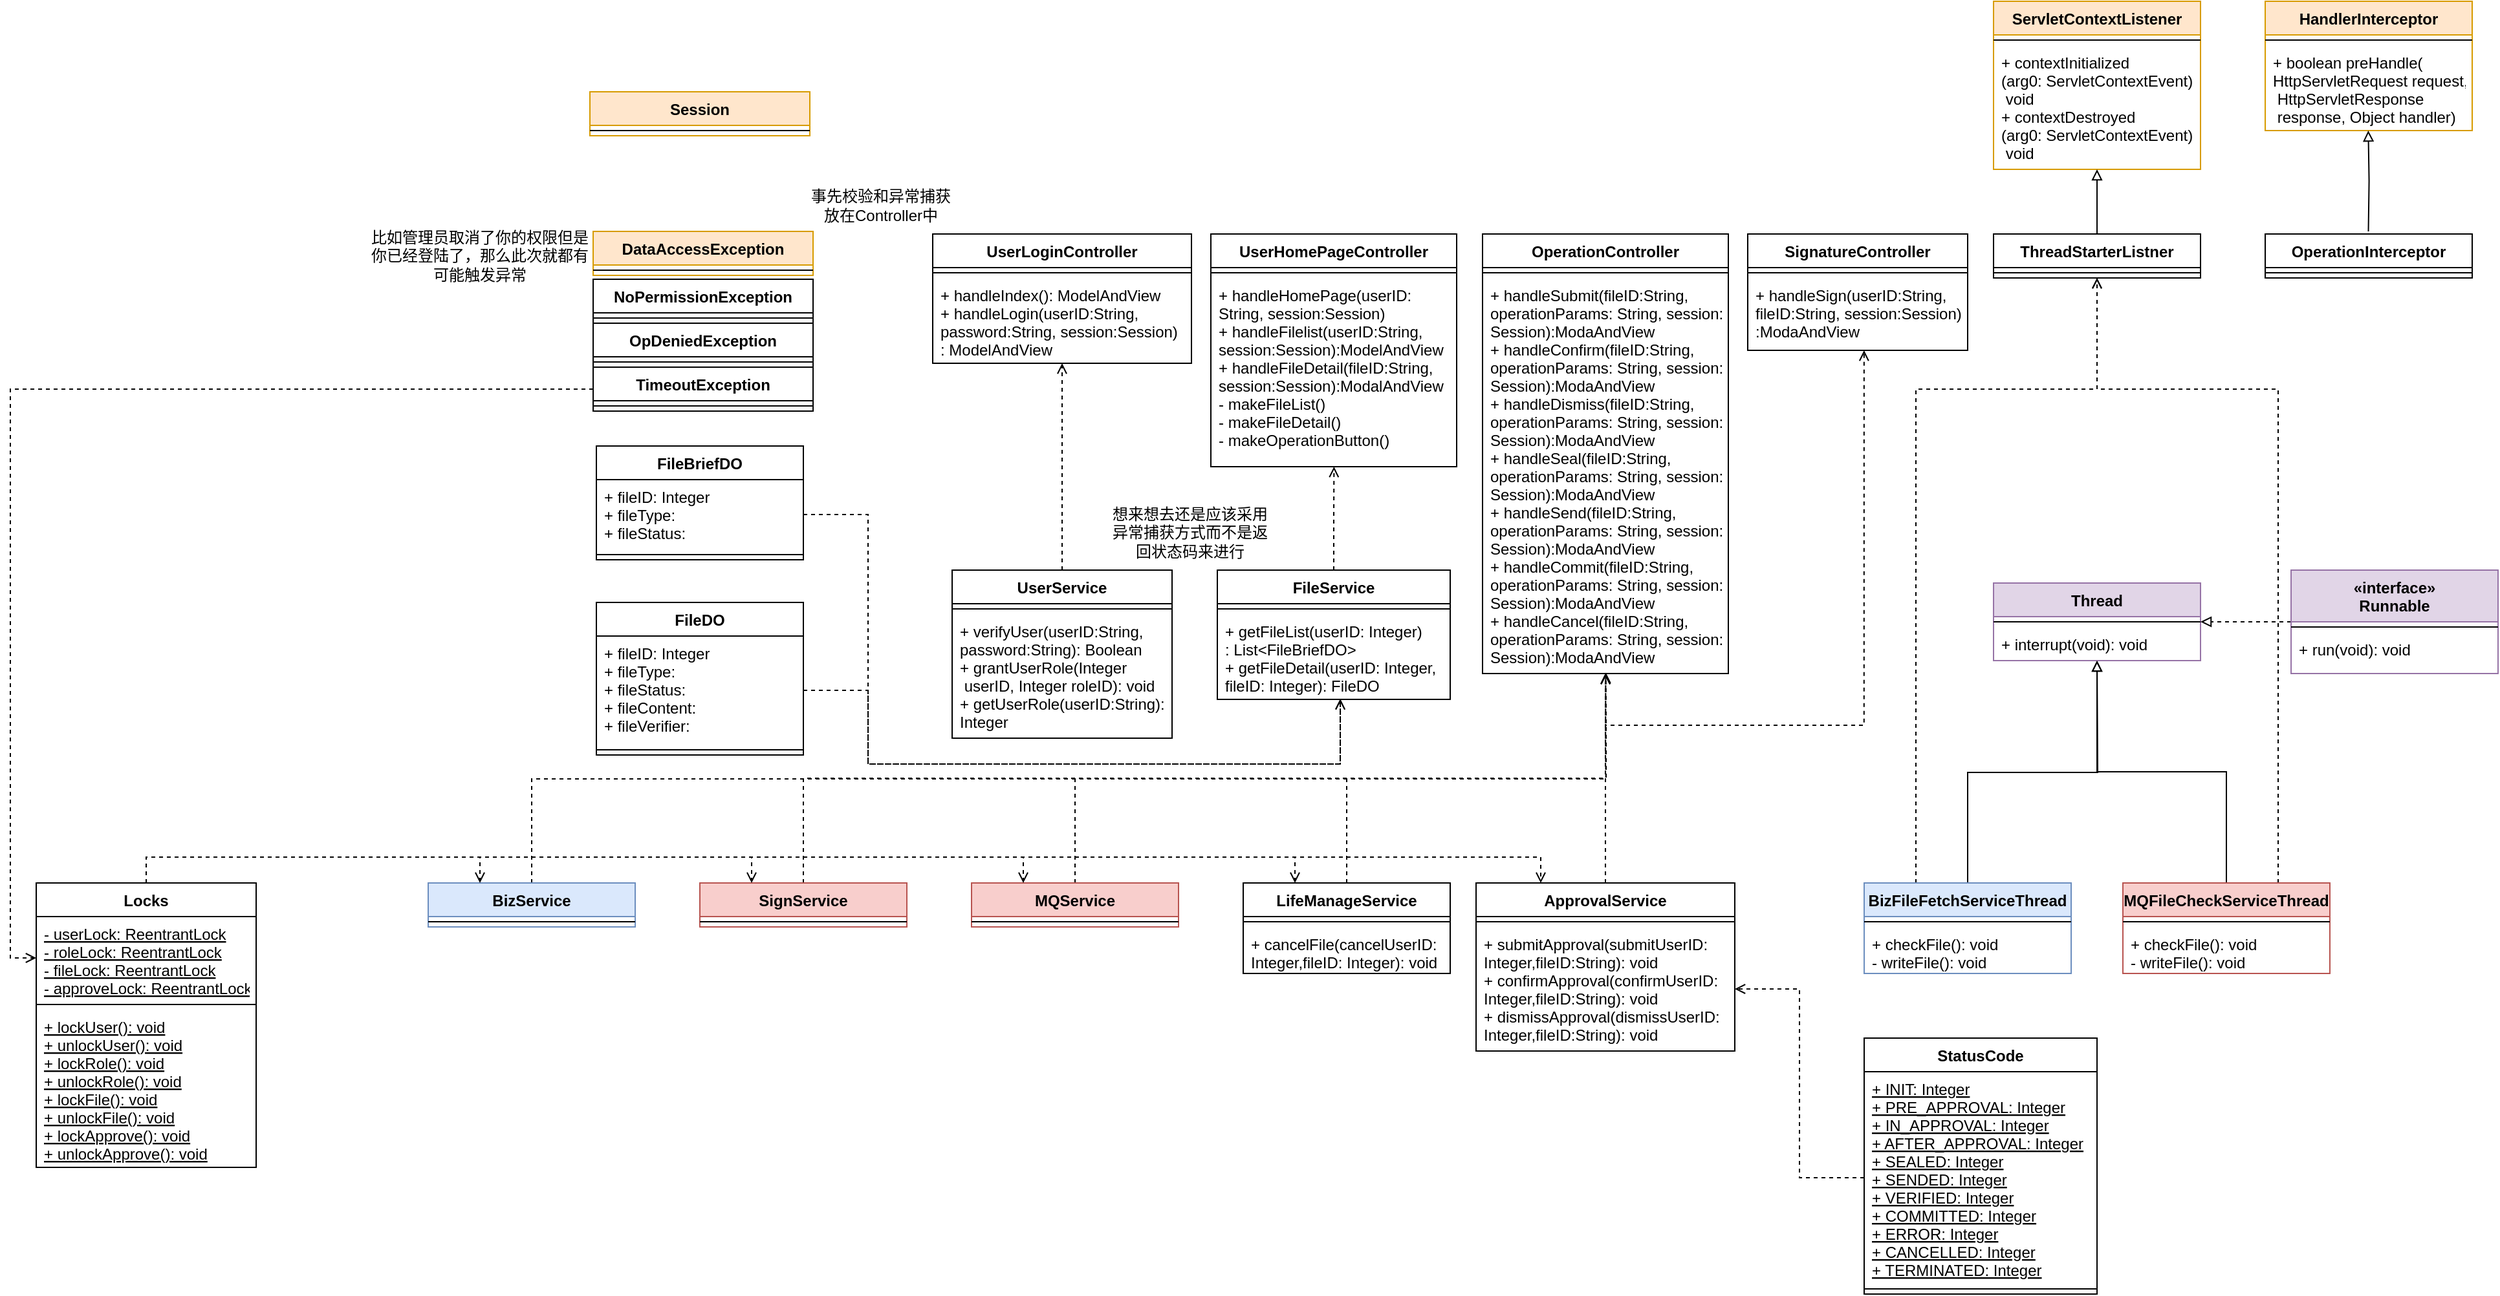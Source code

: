 <mxfile version="13.9.6" type="device"><diagram id="C5RBs43oDa-KdzZeNtuy" name="Page-1"><mxGraphModel dx="1865" dy="1717" grid="1" gridSize="10" guides="1" tooltips="1" connect="1" arrows="1" fold="1" page="1" pageScale="1" pageWidth="827" pageHeight="1169" math="0" shadow="0"><root><mxCell id="WIyWlLk6GJQsqaUBKTNV-0"/><mxCell id="WIyWlLk6GJQsqaUBKTNV-1" parent="WIyWlLk6GJQsqaUBKTNV-0"/><mxCell id="53fjKnER0aYm3uYEkpKi-0" value="UserLoginController" style="swimlane;fontStyle=1;align=center;verticalAlign=top;childLayout=stackLayout;horizontal=1;startSize=26;horizontalStack=0;resizeParent=1;resizeParentMax=0;resizeLast=0;collapsible=1;marginBottom=0;" parent="WIyWlLk6GJQsqaUBKTNV-1" vertex="1"><mxGeometry x="280" y="170" width="200" height="100" as="geometry"/></mxCell><mxCell id="53fjKnER0aYm3uYEkpKi-2" value="" style="line;strokeWidth=1;fillColor=none;align=left;verticalAlign=middle;spacingTop=-1;spacingLeft=3;spacingRight=3;rotatable=0;labelPosition=right;points=[];portConstraint=eastwest;" parent="53fjKnER0aYm3uYEkpKi-0" vertex="1"><mxGeometry y="26" width="200" height="8" as="geometry"/></mxCell><mxCell id="53fjKnER0aYm3uYEkpKi-3" value="+ handleIndex(): ModelAndView&#10;+ handleLogin(userID:String,&#10;password:String, session:Session)&#10;: ModelAndView" style="text;strokeColor=none;fillColor=none;align=left;verticalAlign=top;spacingLeft=4;spacingRight=4;overflow=hidden;rotatable=0;points=[[0,0.5],[1,0.5]];portConstraint=eastwest;" parent="53fjKnER0aYm3uYEkpKi-0" vertex="1"><mxGeometry y="34" width="200" height="66" as="geometry"/></mxCell><mxCell id="53fjKnER0aYm3uYEkpKi-4" value="UserHomePageController" style="swimlane;fontStyle=1;align=center;verticalAlign=top;childLayout=stackLayout;horizontal=1;startSize=26;horizontalStack=0;resizeParent=1;resizeParentMax=0;resizeLast=0;collapsible=1;marginBottom=0;" parent="WIyWlLk6GJQsqaUBKTNV-1" vertex="1"><mxGeometry x="495" y="170" width="190" height="180" as="geometry"/></mxCell><mxCell id="53fjKnER0aYm3uYEkpKi-5" value="" style="line;strokeWidth=1;fillColor=none;align=left;verticalAlign=middle;spacingTop=-1;spacingLeft=3;spacingRight=3;rotatable=0;labelPosition=right;points=[];portConstraint=eastwest;" parent="53fjKnER0aYm3uYEkpKi-4" vertex="1"><mxGeometry y="26" width="190" height="8" as="geometry"/></mxCell><mxCell id="53fjKnER0aYm3uYEkpKi-6" value="+ handleHomePage(userID:&#10;String, session:Session)&#10;+ handleFilelist(userID:String,&#10;session:Session):ModelAndView&#10;+ handleFileDetail(fileID:String,&#10;session:Session):ModalAndView&#10;- makeFileList()&#10;- makeFileDetail()&#10;- makeOperationButton()" style="text;strokeColor=none;fillColor=none;align=left;verticalAlign=top;spacingLeft=4;spacingRight=4;overflow=hidden;rotatable=0;points=[[0,0.5],[1,0.5]];portConstraint=eastwest;" parent="53fjKnER0aYm3uYEkpKi-4" vertex="1"><mxGeometry y="34" width="190" height="146" as="geometry"/></mxCell><mxCell id="53fjKnER0aYm3uYEkpKi-10" value="OperationController" style="swimlane;fontStyle=1;align=center;verticalAlign=top;childLayout=stackLayout;horizontal=1;startSize=26;horizontalStack=0;resizeParent=1;resizeParentMax=0;resizeLast=0;collapsible=1;marginBottom=0;" parent="WIyWlLk6GJQsqaUBKTNV-1" vertex="1"><mxGeometry x="705" y="170" width="190" height="340" as="geometry"/></mxCell><mxCell id="53fjKnER0aYm3uYEkpKi-11" value="" style="line;strokeWidth=1;fillColor=none;align=left;verticalAlign=middle;spacingTop=-1;spacingLeft=3;spacingRight=3;rotatable=0;labelPosition=right;points=[];portConstraint=eastwest;" parent="53fjKnER0aYm3uYEkpKi-10" vertex="1"><mxGeometry y="26" width="190" height="8" as="geometry"/></mxCell><mxCell id="53fjKnER0aYm3uYEkpKi-12" value="+ handleSubmit(fileID:String,&#10;operationParams: String, session:&#10;Session):ModaAndView&#10;+ handleConfirm(fileID:String,&#10;operationParams: String, session:&#10;Session):ModaAndView&#10;+ handleDismiss(fileID:String,&#10;operationParams: String, session:&#10;Session):ModaAndView&#10;+ handleSeal(fileID:String,&#10;operationParams: String, session:&#10;Session):ModaAndView&#10;+ handleSend(fileID:String,&#10;operationParams: String, session:&#10;Session):ModaAndView&#10;+ handleCommit(fileID:String,&#10;operationParams: String, session:&#10;Session):ModaAndView&#10;+ handleCancel(fileID:String,&#10;operationParams: String, session:&#10;Session):ModaAndView" style="text;strokeColor=none;fillColor=none;align=left;verticalAlign=top;spacingLeft=4;spacingRight=4;overflow=hidden;rotatable=0;points=[[0,0.5],[1,0.5]];portConstraint=eastwest;" parent="53fjKnER0aYm3uYEkpKi-10" vertex="1"><mxGeometry y="34" width="190" height="306" as="geometry"/></mxCell><mxCell id="53fjKnER0aYm3uYEkpKi-13" value="SignatureController" style="swimlane;fontStyle=1;align=center;verticalAlign=top;childLayout=stackLayout;horizontal=1;startSize=26;horizontalStack=0;resizeParent=1;resizeParentMax=0;resizeLast=0;collapsible=1;marginBottom=0;" parent="WIyWlLk6GJQsqaUBKTNV-1" vertex="1"><mxGeometry x="910" y="170" width="170" height="90" as="geometry"/></mxCell><mxCell id="53fjKnER0aYm3uYEkpKi-14" value="" style="line;strokeWidth=1;fillColor=none;align=left;verticalAlign=middle;spacingTop=-1;spacingLeft=3;spacingRight=3;rotatable=0;labelPosition=right;points=[];portConstraint=eastwest;" parent="53fjKnER0aYm3uYEkpKi-13" vertex="1"><mxGeometry y="26" width="170" height="8" as="geometry"/></mxCell><mxCell id="53fjKnER0aYm3uYEkpKi-15" value="+ handleSign(userID:String,&#10;fileID:String, session:Session)&#10;:ModaAndView" style="text;strokeColor=none;fillColor=none;align=left;verticalAlign=top;spacingLeft=4;spacingRight=4;overflow=hidden;rotatable=0;points=[[0,0.5],[1,0.5]];portConstraint=eastwest;" parent="53fjKnER0aYm3uYEkpKi-13" vertex="1"><mxGeometry y="34" width="170" height="56" as="geometry"/></mxCell><mxCell id="EmsU5_32hr0T9b8zy8mO-9" style="edgeStyle=orthogonalEdgeStyle;rounded=0;orthogonalLoop=1;jettySize=auto;html=1;exitX=0.5;exitY=0;exitDx=0;exitDy=0;entryX=0.5;entryY=1;entryDx=0;entryDy=0;dashed=1;endArrow=open;endFill=0;" parent="WIyWlLk6GJQsqaUBKTNV-1" source="53fjKnER0aYm3uYEkpKi-16" target="53fjKnER0aYm3uYEkpKi-0" edge="1"><mxGeometry relative="1" as="geometry"/></mxCell><mxCell id="53fjKnER0aYm3uYEkpKi-16" value="UserService" style="swimlane;fontStyle=1;align=center;verticalAlign=top;childLayout=stackLayout;horizontal=1;startSize=26;horizontalStack=0;resizeParent=1;resizeParentMax=0;resizeLast=0;collapsible=1;marginBottom=0;" parent="WIyWlLk6GJQsqaUBKTNV-1" vertex="1"><mxGeometry x="295" y="430" width="170" height="130" as="geometry"/></mxCell><mxCell id="53fjKnER0aYm3uYEkpKi-18" value="" style="line;strokeWidth=1;fillColor=none;align=left;verticalAlign=middle;spacingTop=-1;spacingLeft=3;spacingRight=3;rotatable=0;labelPosition=right;points=[];portConstraint=eastwest;" parent="53fjKnER0aYm3uYEkpKi-16" vertex="1"><mxGeometry y="26" width="170" height="8" as="geometry"/></mxCell><mxCell id="53fjKnER0aYm3uYEkpKi-19" value="+ verifyUser(userID:String,&#10;password:String): Boolean&#10;+ grantUserRole(Integer&#10; userID, Integer roleID): void&#10;+ getUserRole(userID:String):&#10;Integer" style="text;strokeColor=none;fillColor=none;align=left;verticalAlign=top;spacingLeft=4;spacingRight=4;overflow=hidden;rotatable=0;points=[[0,0.5],[1,0.5]];portConstraint=eastwest;" parent="53fjKnER0aYm3uYEkpKi-16" vertex="1"><mxGeometry y="34" width="170" height="96" as="geometry"/></mxCell><mxCell id="53fjKnER0aYm3uYEkpKi-20" value="FileDO" style="swimlane;fontStyle=1;align=center;verticalAlign=top;childLayout=stackLayout;horizontal=1;startSize=26;horizontalStack=0;resizeParent=1;resizeParentMax=0;resizeLast=0;collapsible=1;marginBottom=0;" parent="WIyWlLk6GJQsqaUBKTNV-1" vertex="1"><mxGeometry x="20" y="455" width="160" height="118" as="geometry"/></mxCell><mxCell id="53fjKnER0aYm3uYEkpKi-21" value="+ fileID: Integer&#10;+ fileType: &#10;+ fileStatus: &#10;+ fileContent:&#10;+ fileVerifier:" style="text;strokeColor=none;fillColor=none;align=left;verticalAlign=top;spacingLeft=4;spacingRight=4;overflow=hidden;rotatable=0;points=[[0,0.5],[1,0.5]];portConstraint=eastwest;" parent="53fjKnER0aYm3uYEkpKi-20" vertex="1"><mxGeometry y="26" width="160" height="84" as="geometry"/></mxCell><mxCell id="53fjKnER0aYm3uYEkpKi-22" value="" style="line;strokeWidth=1;fillColor=none;align=left;verticalAlign=middle;spacingTop=-1;spacingLeft=3;spacingRight=3;rotatable=0;labelPosition=right;points=[];portConstraint=eastwest;" parent="53fjKnER0aYm3uYEkpKi-20" vertex="1"><mxGeometry y="110" width="160" height="8" as="geometry"/></mxCell><mxCell id="EmsU5_32hr0T9b8zy8mO-10" style="edgeStyle=orthogonalEdgeStyle;rounded=0;orthogonalLoop=1;jettySize=auto;html=1;exitX=0.5;exitY=0;exitDx=0;exitDy=0;entryX=0.501;entryY=1;entryDx=0;entryDy=0;entryPerimeter=0;dashed=1;endArrow=open;endFill=0;" parent="WIyWlLk6GJQsqaUBKTNV-1" source="53fjKnER0aYm3uYEkpKi-24" target="53fjKnER0aYm3uYEkpKi-6" edge="1"><mxGeometry relative="1" as="geometry"/></mxCell><mxCell id="53fjKnER0aYm3uYEkpKi-24" value="FileService" style="swimlane;fontStyle=1;align=center;verticalAlign=top;childLayout=stackLayout;horizontal=1;startSize=26;horizontalStack=0;resizeParent=1;resizeParentMax=0;resizeLast=0;collapsible=1;marginBottom=0;" parent="WIyWlLk6GJQsqaUBKTNV-1" vertex="1"><mxGeometry x="500" y="430" width="180" height="100" as="geometry"/></mxCell><mxCell id="53fjKnER0aYm3uYEkpKi-26" value="" style="line;strokeWidth=1;fillColor=none;align=left;verticalAlign=middle;spacingTop=-1;spacingLeft=3;spacingRight=3;rotatable=0;labelPosition=right;points=[];portConstraint=eastwest;" parent="53fjKnER0aYm3uYEkpKi-24" vertex="1"><mxGeometry y="26" width="180" height="8" as="geometry"/></mxCell><mxCell id="53fjKnER0aYm3uYEkpKi-27" value="+ getFileList(userID: Integer)&#10;: List&lt;FileBriefDO&gt;&#10;+ getFileDetail(userID: Integer,&#10;fileID: Integer): FileDO" style="text;strokeColor=none;fillColor=none;align=left;verticalAlign=top;spacingLeft=4;spacingRight=4;overflow=hidden;rotatable=0;points=[[0,0.5],[1,0.5]];portConstraint=eastwest;" parent="53fjKnER0aYm3uYEkpKi-24" vertex="1"><mxGeometry y="34" width="180" height="66" as="geometry"/></mxCell><mxCell id="53fjKnER0aYm3uYEkpKi-28" value="FileBriefDO" style="swimlane;fontStyle=1;align=center;verticalAlign=top;childLayout=stackLayout;horizontal=1;startSize=26;horizontalStack=0;resizeParent=1;resizeParentMax=0;resizeLast=0;collapsible=1;marginBottom=0;" parent="WIyWlLk6GJQsqaUBKTNV-1" vertex="1"><mxGeometry x="20" y="334" width="160" height="88" as="geometry"/></mxCell><mxCell id="53fjKnER0aYm3uYEkpKi-29" value="+ fileID: Integer&#10;+ fileType: &#10;+ fileStatus: " style="text;strokeColor=none;fillColor=none;align=left;verticalAlign=top;spacingLeft=4;spacingRight=4;overflow=hidden;rotatable=0;points=[[0,0.5],[1,0.5]];portConstraint=eastwest;" parent="53fjKnER0aYm3uYEkpKi-28" vertex="1"><mxGeometry y="26" width="160" height="54" as="geometry"/></mxCell><mxCell id="53fjKnER0aYm3uYEkpKi-30" value="" style="line;strokeWidth=1;fillColor=none;align=left;verticalAlign=middle;spacingTop=-1;spacingLeft=3;spacingRight=3;rotatable=0;labelPosition=right;points=[];portConstraint=eastwest;" parent="53fjKnER0aYm3uYEkpKi-28" vertex="1"><mxGeometry y="80" width="160" height="8" as="geometry"/></mxCell><mxCell id="EmsU5_32hr0T9b8zy8mO-4" style="edgeStyle=orthogonalEdgeStyle;rounded=0;orthogonalLoop=1;jettySize=auto;html=1;exitX=0.5;exitY=0;exitDx=0;exitDy=0;endArrow=block;endFill=0;" parent="WIyWlLk6GJQsqaUBKTNV-1" source="53fjKnER0aYm3uYEkpKi-31" edge="1"><mxGeometry relative="1" as="geometry"><mxPoint x="1180" y="500" as="targetPoint"/></mxGeometry></mxCell><mxCell id="EmsU5_32hr0T9b8zy8mO-33" style="edgeStyle=orthogonalEdgeStyle;rounded=0;orthogonalLoop=1;jettySize=auto;html=1;exitX=0.25;exitY=0;exitDx=0;exitDy=0;entryX=0.5;entryY=1;entryDx=0;entryDy=0;dashed=1;endArrow=open;endFill=0;" parent="WIyWlLk6GJQsqaUBKTNV-1" source="53fjKnER0aYm3uYEkpKi-31" target="EmsU5_32hr0T9b8zy8mO-24" edge="1"><mxGeometry relative="1" as="geometry"><Array as="points"><mxPoint x="1040" y="290"/><mxPoint x="1180" y="290"/></Array></mxGeometry></mxCell><mxCell id="53fjKnER0aYm3uYEkpKi-31" value="BizFileFetchServiceThread" style="swimlane;fontStyle=1;align=center;verticalAlign=top;childLayout=stackLayout;horizontal=1;startSize=26;horizontalStack=0;resizeParent=1;resizeParentMax=0;resizeLast=0;collapsible=1;marginBottom=0;fillColor=#dae8fc;strokeColor=#6c8ebf;" parent="WIyWlLk6GJQsqaUBKTNV-1" vertex="1"><mxGeometry x="1000" y="672" width="160" height="70" as="geometry"/></mxCell><mxCell id="53fjKnER0aYm3uYEkpKi-33" value="" style="line;strokeWidth=1;fillColor=none;align=left;verticalAlign=middle;spacingTop=-1;spacingLeft=3;spacingRight=3;rotatable=0;labelPosition=right;points=[];portConstraint=eastwest;" parent="53fjKnER0aYm3uYEkpKi-31" vertex="1"><mxGeometry y="26" width="160" height="8" as="geometry"/></mxCell><mxCell id="53fjKnER0aYm3uYEkpKi-34" value="+ checkFile(): void&#10;- writeFile(): void" style="text;strokeColor=none;fillColor=none;align=left;verticalAlign=top;spacingLeft=4;spacingRight=4;overflow=hidden;rotatable=0;points=[[0,0.5],[1,0.5]];portConstraint=eastwest;" parent="53fjKnER0aYm3uYEkpKi-31" vertex="1"><mxGeometry y="34" width="160" height="36" as="geometry"/></mxCell><mxCell id="EmsU5_32hr0T9b8zy8mO-47" style="edgeStyle=orthogonalEdgeStyle;rounded=0;orthogonalLoop=1;jettySize=auto;html=1;exitX=0.5;exitY=0;exitDx=0;exitDy=0;entryX=0.529;entryY=1;entryDx=0;entryDy=0;entryPerimeter=0;dashed=1;endArrow=open;endFill=0;" parent="WIyWlLk6GJQsqaUBKTNV-1" source="53fjKnER0aYm3uYEkpKi-37" target="53fjKnER0aYm3uYEkpKi-15" edge="1"><mxGeometry relative="1" as="geometry"><Array as="points"><mxPoint x="800" y="550"/><mxPoint x="1000" y="550"/></Array></mxGeometry></mxCell><mxCell id="SyRm3QEaXPGxCDI6VyJs-6" style="edgeStyle=orthogonalEdgeStyle;rounded=0;orthogonalLoop=1;jettySize=auto;html=1;exitX=0.5;exitY=0;exitDx=0;exitDy=0;entryX=0.501;entryY=1;entryDx=0;entryDy=0;entryPerimeter=0;dashed=1;endArrow=open;endFill=0;" parent="WIyWlLk6GJQsqaUBKTNV-1" source="53fjKnER0aYm3uYEkpKi-37" target="53fjKnER0aYm3uYEkpKi-12" edge="1"><mxGeometry relative="1" as="geometry"/></mxCell><mxCell id="53fjKnER0aYm3uYEkpKi-37" value="ApprovalService" style="swimlane;fontStyle=1;align=center;verticalAlign=top;childLayout=stackLayout;horizontal=1;startSize=26;horizontalStack=0;resizeParent=1;resizeParentMax=0;resizeLast=0;collapsible=1;marginBottom=0;" parent="WIyWlLk6GJQsqaUBKTNV-1" vertex="1"><mxGeometry x="700" y="672" width="200" height="130" as="geometry"/></mxCell><mxCell id="53fjKnER0aYm3uYEkpKi-39" value="" style="line;strokeWidth=1;fillColor=none;align=left;verticalAlign=middle;spacingTop=-1;spacingLeft=3;spacingRight=3;rotatable=0;labelPosition=right;points=[];portConstraint=eastwest;" parent="53fjKnER0aYm3uYEkpKi-37" vertex="1"><mxGeometry y="26" width="200" height="8" as="geometry"/></mxCell><mxCell id="53fjKnER0aYm3uYEkpKi-40" value="+ submitApproval(submitUserID:&#10;Integer,fileID:String): void&#10;+ confirmApproval(confirmUserID:&#10;Integer,fileID:String): void&#10;+ dismissApproval(dismissUserID:&#10;Integer,fileID:String): void" style="text;strokeColor=none;fillColor=none;align=left;verticalAlign=top;spacingLeft=4;spacingRight=4;overflow=hidden;rotatable=0;points=[[0,0.5],[1,0.5]];portConstraint=eastwest;" parent="53fjKnER0aYm3uYEkpKi-37" vertex="1"><mxGeometry y="34" width="200" height="96" as="geometry"/></mxCell><mxCell id="EmsU5_32hr0T9b8zy8mO-0" value="Thread" style="swimlane;fontStyle=1;align=center;verticalAlign=top;childLayout=stackLayout;horizontal=1;startSize=26;horizontalStack=0;resizeParent=1;resizeParentMax=0;resizeLast=0;collapsible=1;marginBottom=0;fillColor=#e1d5e7;strokeColor=#9673a6;" parent="WIyWlLk6GJQsqaUBKTNV-1" vertex="1"><mxGeometry x="1100" y="440" width="160" height="60" as="geometry"/></mxCell><mxCell id="EmsU5_32hr0T9b8zy8mO-2" value="" style="line;strokeWidth=1;fillColor=none;align=left;verticalAlign=middle;spacingTop=-1;spacingLeft=3;spacingRight=3;rotatable=0;labelPosition=right;points=[];portConstraint=eastwest;" parent="EmsU5_32hr0T9b8zy8mO-0" vertex="1"><mxGeometry y="26" width="160" height="8" as="geometry"/></mxCell><mxCell id="EmsU5_32hr0T9b8zy8mO-3" value="+ interrupt(void): void" style="text;strokeColor=none;fillColor=none;align=left;verticalAlign=top;spacingLeft=4;spacingRight=4;overflow=hidden;rotatable=0;points=[[0,0.5],[1,0.5]];portConstraint=eastwest;" parent="EmsU5_32hr0T9b8zy8mO-0" vertex="1"><mxGeometry y="34" width="160" height="26" as="geometry"/></mxCell><mxCell id="EmsU5_32hr0T9b8zy8mO-7" style="edgeStyle=orthogonalEdgeStyle;rounded=0;orthogonalLoop=1;jettySize=auto;html=1;exitX=0;exitY=0.5;exitDx=0;exitDy=0;entryX=1;entryY=0.5;entryDx=0;entryDy=0;endArrow=block;endFill=0;dashed=1;" parent="WIyWlLk6GJQsqaUBKTNV-1" source="EmsU5_32hr0T9b8zy8mO-16" target="EmsU5_32hr0T9b8zy8mO-0" edge="1"><mxGeometry relative="1" as="geometry"><mxPoint x="1320" y="470" as="sourcePoint"/></mxGeometry></mxCell><mxCell id="EmsU5_32hr0T9b8zy8mO-19" style="edgeStyle=orthogonalEdgeStyle;rounded=0;orthogonalLoop=1;jettySize=auto;html=1;exitX=0.5;exitY=0;exitDx=0;exitDy=0;entryX=0.5;entryY=1;entryDx=0;entryDy=0;endArrow=block;endFill=0;" parent="WIyWlLk6GJQsqaUBKTNV-1" source="EmsU5_32hr0T9b8zy8mO-13" target="EmsU5_32hr0T9b8zy8mO-0" edge="1"><mxGeometry relative="1" as="geometry"><mxPoint x="1179.68" y="632.598" as="targetPoint"/></mxGeometry></mxCell><mxCell id="EmsU5_32hr0T9b8zy8mO-34" style="edgeStyle=orthogonalEdgeStyle;rounded=0;orthogonalLoop=1;jettySize=auto;html=1;exitX=0.75;exitY=0;exitDx=0;exitDy=0;dashed=1;endArrow=open;endFill=0;entryX=0.5;entryY=1;entryDx=0;entryDy=0;" parent="WIyWlLk6GJQsqaUBKTNV-1" source="EmsU5_32hr0T9b8zy8mO-13" target="EmsU5_32hr0T9b8zy8mO-24" edge="1"><mxGeometry relative="1" as="geometry"><mxPoint x="1180" y="200" as="targetPoint"/><Array as="points"><mxPoint x="1320" y="290"/><mxPoint x="1180" y="290"/></Array></mxGeometry></mxCell><mxCell id="EmsU5_32hr0T9b8zy8mO-13" value="MQFileCheckServiceThread" style="swimlane;fontStyle=1;align=center;verticalAlign=top;childLayout=stackLayout;horizontal=1;startSize=26;horizontalStack=0;resizeParent=1;resizeParentMax=0;resizeLast=0;collapsible=1;marginBottom=0;fillColor=#f8cecc;strokeColor=#b85450;" parent="WIyWlLk6GJQsqaUBKTNV-1" vertex="1"><mxGeometry x="1200" y="672" width="160" height="70" as="geometry"/></mxCell><mxCell id="EmsU5_32hr0T9b8zy8mO-14" value="" style="line;strokeWidth=1;fillColor=none;align=left;verticalAlign=middle;spacingTop=-1;spacingLeft=3;spacingRight=3;rotatable=0;labelPosition=right;points=[];portConstraint=eastwest;" parent="EmsU5_32hr0T9b8zy8mO-13" vertex="1"><mxGeometry y="26" width="160" height="8" as="geometry"/></mxCell><mxCell id="EmsU5_32hr0T9b8zy8mO-15" value="+ checkFile(): void&#10;- writeFile(): void" style="text;strokeColor=none;fillColor=none;align=left;verticalAlign=top;spacingLeft=4;spacingRight=4;overflow=hidden;rotatable=0;points=[[0,0.5],[1,0.5]];portConstraint=eastwest;" parent="EmsU5_32hr0T9b8zy8mO-13" vertex="1"><mxGeometry y="34" width="160" height="36" as="geometry"/></mxCell><mxCell id="EmsU5_32hr0T9b8zy8mO-16" value="«interface»&#10;Runnable" style="swimlane;fontStyle=1;align=center;verticalAlign=top;childLayout=stackLayout;horizontal=1;startSize=40;horizontalStack=0;resizeParent=1;resizeParentMax=0;resizeLast=0;collapsible=1;marginBottom=0;fillColor=#e1d5e7;strokeColor=#9673a6;" parent="WIyWlLk6GJQsqaUBKTNV-1" vertex="1"><mxGeometry x="1330" y="430" width="160" height="80" as="geometry"/></mxCell><mxCell id="EmsU5_32hr0T9b8zy8mO-17" value="" style="line;strokeWidth=1;fillColor=none;align=left;verticalAlign=middle;spacingTop=-1;spacingLeft=3;spacingRight=3;rotatable=0;labelPosition=right;points=[];portConstraint=eastwest;" parent="EmsU5_32hr0T9b8zy8mO-16" vertex="1"><mxGeometry y="40" width="160" height="8" as="geometry"/></mxCell><mxCell id="EmsU5_32hr0T9b8zy8mO-18" value="+ run(void): void" style="text;strokeColor=none;fillColor=none;align=left;verticalAlign=top;spacingLeft=4;spacingRight=4;overflow=hidden;rotatable=0;points=[[0,0.5],[1,0.5]];portConstraint=eastwest;" parent="EmsU5_32hr0T9b8zy8mO-16" vertex="1"><mxGeometry y="48" width="160" height="32" as="geometry"/></mxCell><mxCell id="EmsU5_32hr0T9b8zy8mO-20" value="ServletContextListener" style="swimlane;fontStyle=1;align=center;verticalAlign=top;childLayout=stackLayout;horizontal=1;startSize=26;horizontalStack=0;resizeParent=1;resizeParentMax=0;resizeLast=0;collapsible=1;marginBottom=0;fillColor=#ffe6cc;strokeColor=#d79b00;" parent="WIyWlLk6GJQsqaUBKTNV-1" vertex="1"><mxGeometry x="1100" y="-10" width="160" height="130" as="geometry"/></mxCell><mxCell id="EmsU5_32hr0T9b8zy8mO-22" value="" style="line;strokeWidth=1;fillColor=none;align=left;verticalAlign=middle;spacingTop=-1;spacingLeft=3;spacingRight=3;rotatable=0;labelPosition=right;points=[];portConstraint=eastwest;" parent="EmsU5_32hr0T9b8zy8mO-20" vertex="1"><mxGeometry y="26" width="160" height="8" as="geometry"/></mxCell><mxCell id="EmsU5_32hr0T9b8zy8mO-23" value="+ contextInitialized&#10;(arg0: ServletContextEvent):&#10; void&#10;+ contextDestroyed&#10;(arg0: ServletContextEvent):&#10; void" style="text;strokeColor=none;fillColor=none;align=left;verticalAlign=top;spacingLeft=4;spacingRight=4;overflow=hidden;rotatable=0;points=[[0,0.5],[1,0.5]];portConstraint=eastwest;" parent="EmsU5_32hr0T9b8zy8mO-20" vertex="1"><mxGeometry y="34" width="160" height="96" as="geometry"/></mxCell><mxCell id="EmsU5_32hr0T9b8zy8mO-30" style="edgeStyle=orthogonalEdgeStyle;rounded=0;orthogonalLoop=1;jettySize=auto;html=1;exitX=0.5;exitY=0;exitDx=0;exitDy=0;endArrow=block;endFill=0;entryX=0.5;entryY=1;entryDx=0;entryDy=0;entryPerimeter=0;" parent="WIyWlLk6GJQsqaUBKTNV-1" source="EmsU5_32hr0T9b8zy8mO-24" target="EmsU5_32hr0T9b8zy8mO-23" edge="1"><mxGeometry relative="1" as="geometry"/></mxCell><mxCell id="EmsU5_32hr0T9b8zy8mO-24" value="ThreadStarterListner" style="swimlane;fontStyle=1;align=center;verticalAlign=top;childLayout=stackLayout;horizontal=1;startSize=26;horizontalStack=0;resizeParent=1;resizeParentMax=0;resizeLast=0;collapsible=1;marginBottom=0;" parent="WIyWlLk6GJQsqaUBKTNV-1" vertex="1"><mxGeometry x="1100" y="170" width="160" height="34" as="geometry"/></mxCell><mxCell id="EmsU5_32hr0T9b8zy8mO-26" value="" style="line;strokeWidth=1;fillColor=none;align=left;verticalAlign=middle;spacingTop=-1;spacingLeft=3;spacingRight=3;rotatable=0;labelPosition=right;points=[];portConstraint=eastwest;" parent="EmsU5_32hr0T9b8zy8mO-24" vertex="1"><mxGeometry y="26" width="160" height="8" as="geometry"/></mxCell><mxCell id="EmsU5_32hr0T9b8zy8mO-35" value="DataAccessException" style="swimlane;fontStyle=1;align=center;verticalAlign=top;childLayout=stackLayout;horizontal=1;startSize=26;horizontalStack=0;resizeParent=1;resizeParentMax=0;resizeLast=0;collapsible=1;marginBottom=0;fillColor=#ffe6cc;strokeColor=#d79b00;" parent="WIyWlLk6GJQsqaUBKTNV-1" vertex="1"><mxGeometry x="17.5" y="168" width="170" height="34" as="geometry"/></mxCell><mxCell id="EmsU5_32hr0T9b8zy8mO-37" value="" style="line;strokeWidth=1;fillColor=none;align=left;verticalAlign=middle;spacingTop=-1;spacingLeft=3;spacingRight=3;rotatable=0;labelPosition=right;points=[];portConstraint=eastwest;" parent="EmsU5_32hr0T9b8zy8mO-35" vertex="1"><mxGeometry y="26" width="170" height="8" as="geometry"/></mxCell><mxCell id="EmsU5_32hr0T9b8zy8mO-39" value="比如管理员取消了你的权限但是你已经登陆了，那么此次就都有可能触发异常" style="text;html=1;strokeColor=none;fillColor=none;align=center;verticalAlign=middle;whiteSpace=wrap;rounded=0;" parent="WIyWlLk6GJQsqaUBKTNV-1" vertex="1"><mxGeometry x="-155" y="162" width="170" height="50" as="geometry"/></mxCell><mxCell id="EmsU5_32hr0T9b8zy8mO-40" value="想来想去还是应该采用异常捕获方式而不是返回状态码来进行" style="text;html=1;strokeColor=none;fillColor=none;align=center;verticalAlign=middle;whiteSpace=wrap;rounded=0;" parent="WIyWlLk6GJQsqaUBKTNV-1" vertex="1"><mxGeometry x="414" y="380" width="130" height="42" as="geometry"/></mxCell><mxCell id="EmsU5_32hr0T9b8zy8mO-41" value="事先校验和异常捕获放在Controller中" style="text;html=1;strokeColor=none;fillColor=none;align=center;verticalAlign=middle;whiteSpace=wrap;rounded=0;" parent="WIyWlLk6GJQsqaUBKTNV-1" vertex="1"><mxGeometry x="180" y="128" width="120" height="40" as="geometry"/></mxCell><mxCell id="EmsU5_32hr0T9b8zy8mO-42" value="Session" style="swimlane;fontStyle=1;align=center;verticalAlign=top;childLayout=stackLayout;horizontal=1;startSize=26;horizontalStack=0;resizeParent=1;resizeParentMax=0;resizeLast=0;collapsible=1;marginBottom=0;fillColor=#ffe6cc;strokeColor=#d79b00;" parent="WIyWlLk6GJQsqaUBKTNV-1" vertex="1"><mxGeometry x="15" y="60" width="170" height="34" as="geometry"/></mxCell><mxCell id="EmsU5_32hr0T9b8zy8mO-43" value="" style="line;strokeWidth=1;fillColor=none;align=left;verticalAlign=middle;spacingTop=-1;spacingLeft=3;spacingRight=3;rotatable=0;labelPosition=right;points=[];portConstraint=eastwest;" parent="EmsU5_32hr0T9b8zy8mO-42" vertex="1"><mxGeometry y="26" width="170" height="8" as="geometry"/></mxCell><mxCell id="SyRm3QEaXPGxCDI6VyJs-8" style="edgeStyle=orthogonalEdgeStyle;rounded=0;orthogonalLoop=1;jettySize=auto;html=1;exitX=0.5;exitY=0;exitDx=0;exitDy=0;entryX=0.502;entryY=0.998;entryDx=0;entryDy=0;entryPerimeter=0;dashed=1;endArrow=open;endFill=0;" parent="WIyWlLk6GJQsqaUBKTNV-1" source="pUBDQ5gg4nlbOf3jm4nv-0" target="53fjKnER0aYm3uYEkpKi-12" edge="1"><mxGeometry relative="1" as="geometry"/></mxCell><mxCell id="pUBDQ5gg4nlbOf3jm4nv-0" value="SignService" style="swimlane;fontStyle=1;align=center;verticalAlign=top;childLayout=stackLayout;horizontal=1;startSize=26;horizontalStack=0;resizeParent=1;resizeParentMax=0;resizeLast=0;collapsible=1;marginBottom=0;fillColor=#f8cecc;strokeColor=#b85450;" parent="WIyWlLk6GJQsqaUBKTNV-1" vertex="1"><mxGeometry x="100" y="672" width="160" height="34" as="geometry"/></mxCell><mxCell id="pUBDQ5gg4nlbOf3jm4nv-2" value="" style="line;strokeWidth=1;fillColor=none;align=left;verticalAlign=middle;spacingTop=-1;spacingLeft=3;spacingRight=3;rotatable=0;labelPosition=right;points=[];portConstraint=eastwest;" parent="pUBDQ5gg4nlbOf3jm4nv-0" vertex="1"><mxGeometry y="26" width="160" height="8" as="geometry"/></mxCell><mxCell id="SyRm3QEaXPGxCDI6VyJs-7" style="edgeStyle=orthogonalEdgeStyle;rounded=0;orthogonalLoop=1;jettySize=auto;html=1;exitX=0.5;exitY=0;exitDx=0;exitDy=0;dashed=1;endArrow=open;endFill=0;" parent="WIyWlLk6GJQsqaUBKTNV-1" source="pUBDQ5gg4nlbOf3jm4nv-4" edge="1"><mxGeometry relative="1" as="geometry"><mxPoint x="800" y="510" as="targetPoint"/></mxGeometry></mxCell><mxCell id="pUBDQ5gg4nlbOf3jm4nv-4" value="MQService" style="swimlane;fontStyle=1;align=center;verticalAlign=top;childLayout=stackLayout;horizontal=1;startSize=26;horizontalStack=0;resizeParent=1;resizeParentMax=0;resizeLast=0;collapsible=1;marginBottom=0;fillColor=#f8cecc;strokeColor=#b85450;" parent="WIyWlLk6GJQsqaUBKTNV-1" vertex="1"><mxGeometry x="310" y="672" width="160" height="34" as="geometry"/></mxCell><mxCell id="pUBDQ5gg4nlbOf3jm4nv-5" value="" style="line;strokeWidth=1;fillColor=none;align=left;verticalAlign=middle;spacingTop=-1;spacingLeft=3;spacingRight=3;rotatable=0;labelPosition=right;points=[];portConstraint=eastwest;" parent="pUBDQ5gg4nlbOf3jm4nv-4" vertex="1"><mxGeometry y="26" width="160" height="8" as="geometry"/></mxCell><mxCell id="SyRm3QEaXPGxCDI6VyJs-9" style="edgeStyle=orthogonalEdgeStyle;rounded=0;orthogonalLoop=1;jettySize=auto;html=1;exitX=0.5;exitY=0;exitDx=0;exitDy=0;dashed=1;endArrow=open;endFill=0;" parent="WIyWlLk6GJQsqaUBKTNV-1" source="pUBDQ5gg4nlbOf3jm4nv-6" edge="1"><mxGeometry relative="1" as="geometry"><mxPoint x="800" y="510" as="targetPoint"/></mxGeometry></mxCell><mxCell id="pUBDQ5gg4nlbOf3jm4nv-6" value="BizService" style="swimlane;fontStyle=1;align=center;verticalAlign=top;childLayout=stackLayout;horizontal=1;startSize=26;horizontalStack=0;resizeParent=1;resizeParentMax=0;resizeLast=0;collapsible=1;marginBottom=0;fillColor=#dae8fc;strokeColor=#6c8ebf;" parent="WIyWlLk6GJQsqaUBKTNV-1" vertex="1"><mxGeometry x="-110" y="672" width="160" height="34" as="geometry"/></mxCell><mxCell id="pUBDQ5gg4nlbOf3jm4nv-7" value="" style="line;strokeWidth=1;fillColor=none;align=left;verticalAlign=middle;spacingTop=-1;spacingLeft=3;spacingRight=3;rotatable=0;labelPosition=right;points=[];portConstraint=eastwest;" parent="pUBDQ5gg4nlbOf3jm4nv-6" vertex="1"><mxGeometry y="26" width="160" height="8" as="geometry"/></mxCell><mxCell id="pUBDQ5gg4nlbOf3jm4nv-8" value="OperationInterceptor" style="swimlane;fontStyle=1;align=center;verticalAlign=top;childLayout=stackLayout;horizontal=1;startSize=26;horizontalStack=0;resizeParent=1;resizeParentMax=0;resizeLast=0;collapsible=1;marginBottom=0;" parent="WIyWlLk6GJQsqaUBKTNV-1" vertex="1"><mxGeometry x="1310" y="170" width="160" height="34" as="geometry"/></mxCell><mxCell id="pUBDQ5gg4nlbOf3jm4nv-10" value="" style="line;strokeWidth=1;fillColor=none;align=left;verticalAlign=middle;spacingTop=-1;spacingLeft=3;spacingRight=3;rotatable=0;labelPosition=right;points=[];portConstraint=eastwest;" parent="pUBDQ5gg4nlbOf3jm4nv-8" vertex="1"><mxGeometry y="26" width="160" height="8" as="geometry"/></mxCell><mxCell id="pUBDQ5gg4nlbOf3jm4nv-12" value="HandlerInterceptor" style="swimlane;fontStyle=1;align=center;verticalAlign=top;childLayout=stackLayout;horizontal=1;startSize=26;horizontalStack=0;resizeParent=1;resizeParentMax=0;resizeLast=0;collapsible=1;marginBottom=0;fillColor=#ffe6cc;strokeColor=#d79b00;" parent="WIyWlLk6GJQsqaUBKTNV-1" vertex="1"><mxGeometry x="1310" y="-10" width="160" height="100" as="geometry"/></mxCell><mxCell id="pUBDQ5gg4nlbOf3jm4nv-13" value="" style="line;strokeWidth=1;fillColor=none;align=left;verticalAlign=middle;spacingTop=-1;spacingLeft=3;spacingRight=3;rotatable=0;labelPosition=right;points=[];portConstraint=eastwest;" parent="pUBDQ5gg4nlbOf3jm4nv-12" vertex="1"><mxGeometry y="26" width="160" height="8" as="geometry"/></mxCell><mxCell id="pUBDQ5gg4nlbOf3jm4nv-14" value="+ boolean preHandle(&#10;HttpServletRequest request,&#10; HttpServletResponse&#10; response, Object handler)" style="text;strokeColor=none;fillColor=none;align=left;verticalAlign=top;spacingLeft=4;spacingRight=4;overflow=hidden;rotatable=0;points=[[0,0.5],[1,0.5]];portConstraint=eastwest;" parent="pUBDQ5gg4nlbOf3jm4nv-12" vertex="1"><mxGeometry y="34" width="160" height="66" as="geometry"/></mxCell><mxCell id="pUBDQ5gg4nlbOf3jm4nv-15" style="edgeStyle=orthogonalEdgeStyle;rounded=0;orthogonalLoop=1;jettySize=auto;html=1;exitX=0.5;exitY=0;exitDx=0;exitDy=0;endArrow=block;endFill=0;entryX=0.498;entryY=1;entryDx=0;entryDy=0;entryPerimeter=0;" parent="WIyWlLk6GJQsqaUBKTNV-1" target="pUBDQ5gg4nlbOf3jm4nv-14" edge="1"><mxGeometry relative="1" as="geometry"><mxPoint x="1389.76" y="168" as="sourcePoint"/><mxPoint x="1389.76" y="118" as="targetPoint"/></mxGeometry></mxCell><mxCell id="SyRm3QEaXPGxCDI6VyJs-0" value="StatusCode" style="swimlane;fontStyle=1;align=center;verticalAlign=top;childLayout=stackLayout;horizontal=1;startSize=26;horizontalStack=0;resizeParent=1;resizeParentMax=0;resizeLast=0;collapsible=1;marginBottom=0;" parent="WIyWlLk6GJQsqaUBKTNV-1" vertex="1"><mxGeometry x="1000" y="792" width="180" height="198" as="geometry"/></mxCell><mxCell id="SyRm3QEaXPGxCDI6VyJs-1" value="+ INIT: Integer&#10;+ PRE_APPROVAL: Integer&#10;+ IN_APPROVAL: Integer&#10;+ AFTER_APPROVAL: Integer&#10;+ SEALED: Integer&#10;+ SENDED: Integer&#10;+ VERIFIED: Integer&#10;+ COMMITTED: Integer&#10;+ ERROR: Integer&#10;+ CANCELLED: Integer&#10;+ TERMINATED: Integer" style="text;strokeColor=none;fillColor=none;align=left;verticalAlign=top;spacingLeft=4;spacingRight=4;overflow=hidden;rotatable=0;points=[[0,0.5],[1,0.5]];portConstraint=eastwest;fontStyle=4" parent="SyRm3QEaXPGxCDI6VyJs-0" vertex="1"><mxGeometry y="26" width="180" height="164" as="geometry"/></mxCell><mxCell id="SyRm3QEaXPGxCDI6VyJs-2" value="" style="line;strokeWidth=1;fillColor=none;align=left;verticalAlign=middle;spacingTop=-1;spacingLeft=3;spacingRight=3;rotatable=0;labelPosition=right;points=[];portConstraint=eastwest;" parent="SyRm3QEaXPGxCDI6VyJs-0" vertex="1"><mxGeometry y="190" width="180" height="8" as="geometry"/></mxCell><mxCell id="SyRm3QEaXPGxCDI6VyJs-4" style="edgeStyle=orthogonalEdgeStyle;rounded=0;orthogonalLoop=1;jettySize=auto;html=1;exitX=0;exitY=0.5;exitDx=0;exitDy=0;entryX=1;entryY=0.5;entryDx=0;entryDy=0;dashed=1;endArrow=open;endFill=0;" parent="WIyWlLk6GJQsqaUBKTNV-1" source="SyRm3QEaXPGxCDI6VyJs-1" target="53fjKnER0aYm3uYEkpKi-40" edge="1"><mxGeometry relative="1" as="geometry"/></mxCell><mxCell id="SyRm3QEaXPGxCDI6VyJs-10" value="NoPermissionException" style="swimlane;fontStyle=1;align=center;verticalAlign=top;childLayout=stackLayout;horizontal=1;startSize=26;horizontalStack=0;resizeParent=1;resizeParentMax=0;resizeLast=0;collapsible=1;marginBottom=0;" parent="WIyWlLk6GJQsqaUBKTNV-1" vertex="1"><mxGeometry x="17.5" y="205" width="170" height="34" as="geometry"/></mxCell><mxCell id="SyRm3QEaXPGxCDI6VyJs-11" value="" style="line;strokeWidth=1;fillColor=none;align=left;verticalAlign=middle;spacingTop=-1;spacingLeft=3;spacingRight=3;rotatable=0;labelPosition=right;points=[];portConstraint=eastwest;" parent="SyRm3QEaXPGxCDI6VyJs-10" vertex="1"><mxGeometry y="26" width="170" height="8" as="geometry"/></mxCell><mxCell id="5i6Fy9BO3LlUvMkfP9Dg-0" style="edgeStyle=orthogonalEdgeStyle;rounded=0;orthogonalLoop=1;jettySize=auto;html=1;exitX=0;exitY=0.5;exitDx=0;exitDy=0;entryX=0;entryY=0.5;entryDx=0;entryDy=0;dashed=1;endArrow=open;endFill=0;" parent="WIyWlLk6GJQsqaUBKTNV-1" source="SyRm3QEaXPGxCDI6VyJs-12" target="SyRm3QEaXPGxCDI6VyJs-25" edge="1"><mxGeometry relative="1" as="geometry"/></mxCell><mxCell id="SyRm3QEaXPGxCDI6VyJs-12" value="TimeoutException" style="swimlane;fontStyle=1;align=center;verticalAlign=top;childLayout=stackLayout;horizontal=1;startSize=26;horizontalStack=0;resizeParent=1;resizeParentMax=0;resizeLast=0;collapsible=1;marginBottom=0;" parent="WIyWlLk6GJQsqaUBKTNV-1" vertex="1"><mxGeometry x="17.5" y="273" width="170" height="34" as="geometry"/></mxCell><mxCell id="SyRm3QEaXPGxCDI6VyJs-13" value="" style="line;strokeWidth=1;fillColor=none;align=left;verticalAlign=middle;spacingTop=-1;spacingLeft=3;spacingRight=3;rotatable=0;labelPosition=right;points=[];portConstraint=eastwest;" parent="SyRm3QEaXPGxCDI6VyJs-12" vertex="1"><mxGeometry y="26" width="170" height="8" as="geometry"/></mxCell><mxCell id="SyRm3QEaXPGxCDI6VyJs-14" value="OpDeniedException" style="swimlane;fontStyle=1;align=center;verticalAlign=top;childLayout=stackLayout;horizontal=1;startSize=26;horizontalStack=0;resizeParent=1;resizeParentMax=0;resizeLast=0;collapsible=1;marginBottom=0;" parent="WIyWlLk6GJQsqaUBKTNV-1" vertex="1"><mxGeometry x="17.5" y="239" width="170" height="34" as="geometry"/></mxCell><mxCell id="SyRm3QEaXPGxCDI6VyJs-15" value="" style="line;strokeWidth=1;fillColor=none;align=left;verticalAlign=middle;spacingTop=-1;spacingLeft=3;spacingRight=3;rotatable=0;labelPosition=right;points=[];portConstraint=eastwest;" parent="SyRm3QEaXPGxCDI6VyJs-14" vertex="1"><mxGeometry y="26" width="170" height="8" as="geometry"/></mxCell><mxCell id="SyRm3QEaXPGxCDI6VyJs-18" style="edgeStyle=orthogonalEdgeStyle;rounded=0;orthogonalLoop=1;jettySize=auto;html=1;exitX=0.5;exitY=0;exitDx=0;exitDy=0;dashed=1;endArrow=open;endFill=0;" parent="WIyWlLk6GJQsqaUBKTNV-1" source="SyRm3QEaXPGxCDI6VyJs-21" edge="1"><mxGeometry relative="1" as="geometry"><mxPoint x="800" y="510" as="targetPoint"/><mxPoint x="600" y="672" as="sourcePoint"/></mxGeometry></mxCell><mxCell id="SyRm3QEaXPGxCDI6VyJs-21" value="LifeManageService" style="swimlane;fontStyle=1;align=center;verticalAlign=top;childLayout=stackLayout;horizontal=1;startSize=26;horizontalStack=0;resizeParent=1;resizeParentMax=0;resizeLast=0;collapsible=1;marginBottom=0;" parent="WIyWlLk6GJQsqaUBKTNV-1" vertex="1"><mxGeometry x="520" y="672" width="160" height="70" as="geometry"/></mxCell><mxCell id="SyRm3QEaXPGxCDI6VyJs-22" value="" style="line;strokeWidth=1;fillColor=none;align=left;verticalAlign=middle;spacingTop=-1;spacingLeft=3;spacingRight=3;rotatable=0;labelPosition=right;points=[];portConstraint=eastwest;" parent="SyRm3QEaXPGxCDI6VyJs-21" vertex="1"><mxGeometry y="26" width="160" height="8" as="geometry"/></mxCell><mxCell id="SyRm3QEaXPGxCDI6VyJs-23" value="+ cancelFile(cancelUserID:&#10;Integer,fileID: Integer): void" style="text;strokeColor=none;fillColor=none;align=left;verticalAlign=top;spacingLeft=4;spacingRight=4;overflow=hidden;rotatable=0;points=[[0,0.5],[1,0.5]];portConstraint=eastwest;" parent="SyRm3QEaXPGxCDI6VyJs-21" vertex="1"><mxGeometry y="34" width="160" height="36" as="geometry"/></mxCell><mxCell id="SyRm3QEaXPGxCDI6VyJs-31" style="edgeStyle=orthogonalEdgeStyle;rounded=0;orthogonalLoop=1;jettySize=auto;html=1;exitX=0.5;exitY=0;exitDx=0;exitDy=0;entryX=0.25;entryY=0;entryDx=0;entryDy=0;dashed=1;endArrow=open;endFill=0;" parent="WIyWlLk6GJQsqaUBKTNV-1" source="SyRm3QEaXPGxCDI6VyJs-24" target="pUBDQ5gg4nlbOf3jm4nv-6" edge="1"><mxGeometry relative="1" as="geometry"/></mxCell><mxCell id="SyRm3QEaXPGxCDI6VyJs-32" style="edgeStyle=orthogonalEdgeStyle;rounded=0;orthogonalLoop=1;jettySize=auto;html=1;exitX=0.5;exitY=0;exitDx=0;exitDy=0;entryX=0.25;entryY=0;entryDx=0;entryDy=0;dashed=1;endArrow=open;endFill=0;" parent="WIyWlLk6GJQsqaUBKTNV-1" source="SyRm3QEaXPGxCDI6VyJs-24" target="pUBDQ5gg4nlbOf3jm4nv-0" edge="1"><mxGeometry relative="1" as="geometry"/></mxCell><mxCell id="SyRm3QEaXPGxCDI6VyJs-33" style="edgeStyle=orthogonalEdgeStyle;rounded=0;orthogonalLoop=1;jettySize=auto;html=1;exitX=0.5;exitY=0;exitDx=0;exitDy=0;entryX=0.25;entryY=0;entryDx=0;entryDy=0;dashed=1;endArrow=open;endFill=0;" parent="WIyWlLk6GJQsqaUBKTNV-1" source="SyRm3QEaXPGxCDI6VyJs-24" target="pUBDQ5gg4nlbOf3jm4nv-4" edge="1"><mxGeometry relative="1" as="geometry"/></mxCell><mxCell id="SyRm3QEaXPGxCDI6VyJs-34" style="edgeStyle=orthogonalEdgeStyle;rounded=0;orthogonalLoop=1;jettySize=auto;html=1;exitX=0.5;exitY=0;exitDx=0;exitDy=0;entryX=0.25;entryY=0;entryDx=0;entryDy=0;dashed=1;endArrow=open;endFill=0;" parent="WIyWlLk6GJQsqaUBKTNV-1" source="SyRm3QEaXPGxCDI6VyJs-24" target="SyRm3QEaXPGxCDI6VyJs-21" edge="1"><mxGeometry relative="1" as="geometry"/></mxCell><mxCell id="SyRm3QEaXPGxCDI6VyJs-35" style="edgeStyle=orthogonalEdgeStyle;rounded=0;orthogonalLoop=1;jettySize=auto;html=1;exitX=0.5;exitY=0;exitDx=0;exitDy=0;entryX=0.25;entryY=0;entryDx=0;entryDy=0;dashed=1;endArrow=open;endFill=0;" parent="WIyWlLk6GJQsqaUBKTNV-1" source="SyRm3QEaXPGxCDI6VyJs-24" target="53fjKnER0aYm3uYEkpKi-37" edge="1"><mxGeometry relative="1" as="geometry"/></mxCell><mxCell id="SyRm3QEaXPGxCDI6VyJs-24" value="Locks" style="swimlane;fontStyle=1;align=center;verticalAlign=top;childLayout=stackLayout;horizontal=1;startSize=26;horizontalStack=0;resizeParent=1;resizeParentMax=0;resizeLast=0;collapsible=1;marginBottom=0;" parent="WIyWlLk6GJQsqaUBKTNV-1" vertex="1"><mxGeometry x="-413" y="672" width="170" height="220" as="geometry"/></mxCell><mxCell id="SyRm3QEaXPGxCDI6VyJs-25" value="- userLock: ReentrantLock&#10;- roleLock: ReentrantLock&#10;- fileLock: ReentrantLock&#10;- approveLock: ReentrantLock" style="text;strokeColor=none;fillColor=none;align=left;verticalAlign=top;spacingLeft=4;spacingRight=4;overflow=hidden;rotatable=0;points=[[0,0.5],[1,0.5]];portConstraint=eastwest;fontStyle=4" parent="SyRm3QEaXPGxCDI6VyJs-24" vertex="1"><mxGeometry y="26" width="170" height="64" as="geometry"/></mxCell><mxCell id="SyRm3QEaXPGxCDI6VyJs-26" value="" style="line;strokeWidth=1;fillColor=none;align=left;verticalAlign=middle;spacingTop=-1;spacingLeft=3;spacingRight=3;rotatable=0;labelPosition=right;points=[];portConstraint=eastwest;" parent="SyRm3QEaXPGxCDI6VyJs-24" vertex="1"><mxGeometry y="90" width="170" height="8" as="geometry"/></mxCell><mxCell id="SyRm3QEaXPGxCDI6VyJs-27" value="+ lockUser(): void&#10;+ unlockUser(): void&#10;+ lockRole(): void&#10;+ unlockRole(): void&#10;+ lockFile(): void&#10;+ unlockFile(): void&#10;+ lockApprove(): void&#10;+ unlockApprove(): void" style="text;strokeColor=none;fillColor=none;align=left;verticalAlign=top;spacingLeft=4;spacingRight=4;overflow=hidden;rotatable=0;points=[[0,0.5],[1,0.5]];portConstraint=eastwest;fontStyle=4" parent="SyRm3QEaXPGxCDI6VyJs-24" vertex="1"><mxGeometry y="98" width="170" height="122" as="geometry"/></mxCell><mxCell id="SyRm3QEaXPGxCDI6VyJs-36" style="edgeStyle=orthogonalEdgeStyle;rounded=0;orthogonalLoop=1;jettySize=auto;html=1;exitX=1;exitY=0.5;exitDx=0;exitDy=0;entryX=0.528;entryY=0.995;entryDx=0;entryDy=0;entryPerimeter=0;dashed=1;endArrow=open;endFill=0;" parent="WIyWlLk6GJQsqaUBKTNV-1" source="53fjKnER0aYm3uYEkpKi-29" target="53fjKnER0aYm3uYEkpKi-27" edge="1"><mxGeometry relative="1" as="geometry"><Array as="points"><mxPoint x="230" y="387"/><mxPoint x="230" y="580"/><mxPoint x="595" y="580"/></Array></mxGeometry></mxCell><mxCell id="SyRm3QEaXPGxCDI6VyJs-37" style="edgeStyle=orthogonalEdgeStyle;rounded=0;orthogonalLoop=1;jettySize=auto;html=1;exitX=1;exitY=0.5;exitDx=0;exitDy=0;entryX=0.528;entryY=0.995;entryDx=0;entryDy=0;entryPerimeter=0;dashed=1;endArrow=open;endFill=0;" parent="WIyWlLk6GJQsqaUBKTNV-1" source="53fjKnER0aYm3uYEkpKi-21" target="53fjKnER0aYm3uYEkpKi-27" edge="1"><mxGeometry relative="1" as="geometry"><Array as="points"><mxPoint x="230" y="523"/><mxPoint x="230" y="580"/><mxPoint x="595" y="580"/></Array></mxGeometry></mxCell></root></mxGraphModel></diagram></mxfile>